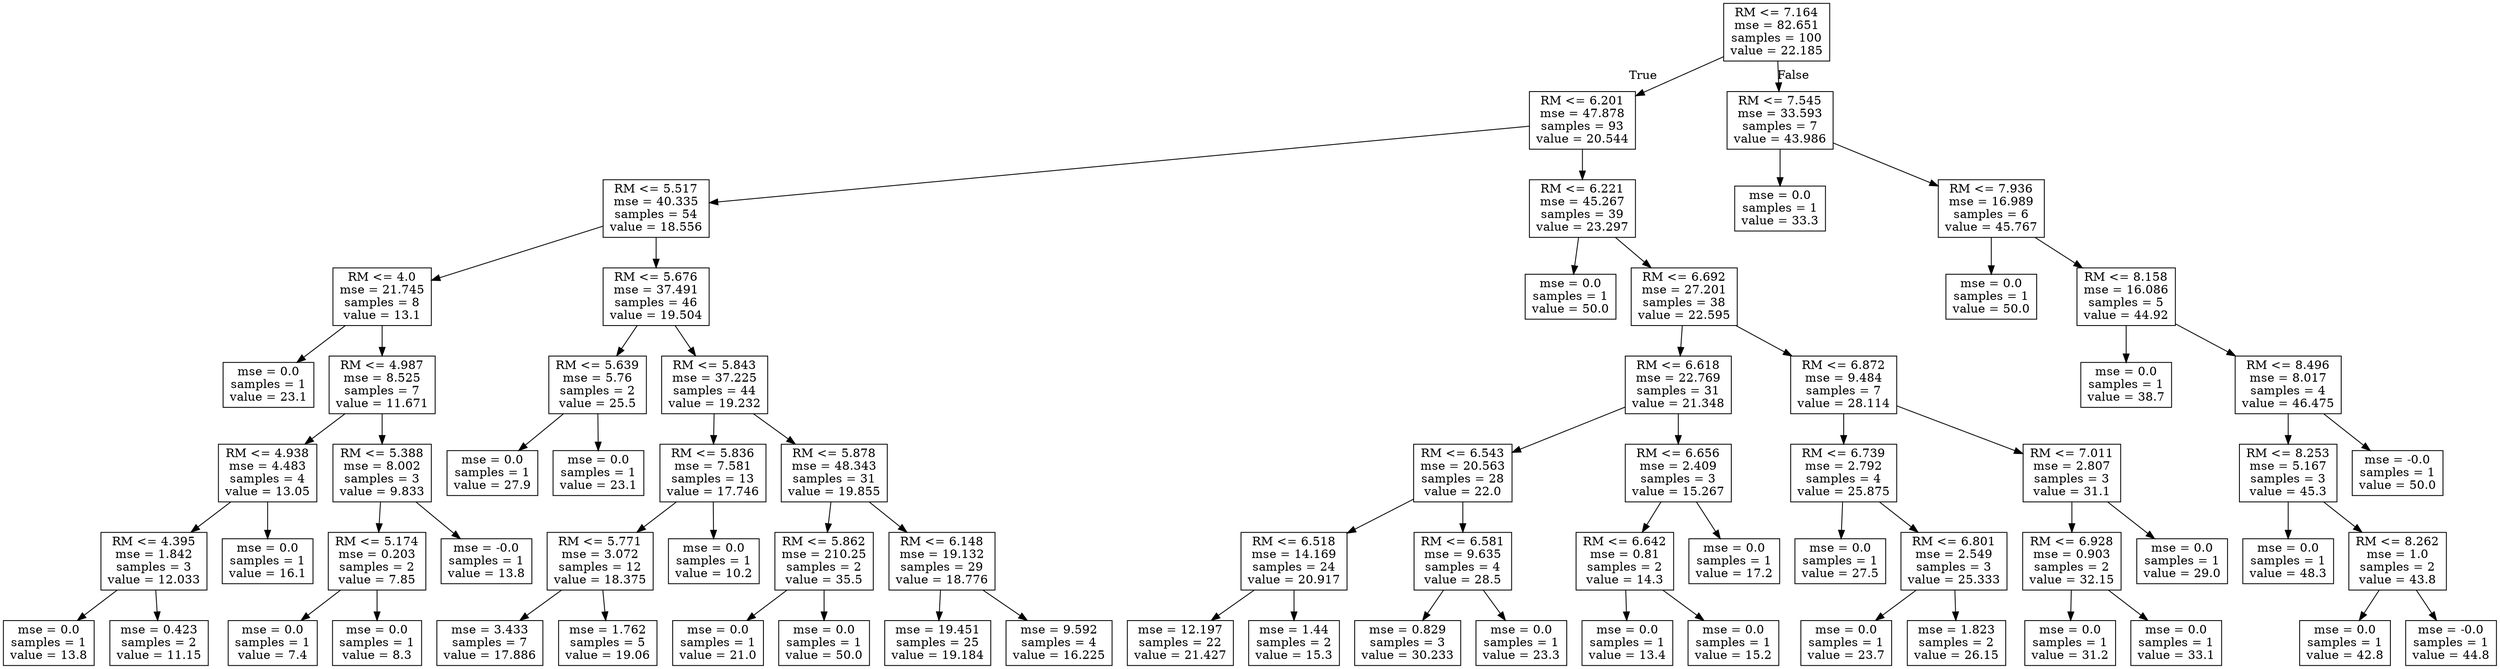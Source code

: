 digraph Tree {
node [shape=box] ;
0 [label="RM <= 7.164\nmse = 82.651\nsamples = 100\nvalue = 22.185"] ;
1 [label="RM <= 6.201\nmse = 47.878\nsamples = 93\nvalue = 20.544"] ;
0 -> 1 [labeldistance=2.5, labelangle=45, headlabel="True"] ;
2 [label="RM <= 5.517\nmse = 40.335\nsamples = 54\nvalue = 18.556"] ;
1 -> 2 ;
3 [label="RM <= 4.0\nmse = 21.745\nsamples = 8\nvalue = 13.1"] ;
2 -> 3 ;
4 [label="mse = 0.0\nsamples = 1\nvalue = 23.1"] ;
3 -> 4 ;
5 [label="RM <= 4.987\nmse = 8.525\nsamples = 7\nvalue = 11.671"] ;
3 -> 5 ;
6 [label="RM <= 4.938\nmse = 4.483\nsamples = 4\nvalue = 13.05"] ;
5 -> 6 ;
7 [label="RM <= 4.395\nmse = 1.842\nsamples = 3\nvalue = 12.033"] ;
6 -> 7 ;
8 [label="mse = 0.0\nsamples = 1\nvalue = 13.8"] ;
7 -> 8 ;
9 [label="mse = 0.423\nsamples = 2\nvalue = 11.15"] ;
7 -> 9 ;
10 [label="mse = 0.0\nsamples = 1\nvalue = 16.1"] ;
6 -> 10 ;
11 [label="RM <= 5.388\nmse = 8.002\nsamples = 3\nvalue = 9.833"] ;
5 -> 11 ;
12 [label="RM <= 5.174\nmse = 0.203\nsamples = 2\nvalue = 7.85"] ;
11 -> 12 ;
13 [label="mse = 0.0\nsamples = 1\nvalue = 7.4"] ;
12 -> 13 ;
14 [label="mse = 0.0\nsamples = 1\nvalue = 8.3"] ;
12 -> 14 ;
15 [label="mse = -0.0\nsamples = 1\nvalue = 13.8"] ;
11 -> 15 ;
16 [label="RM <= 5.676\nmse = 37.491\nsamples = 46\nvalue = 19.504"] ;
2 -> 16 ;
17 [label="RM <= 5.639\nmse = 5.76\nsamples = 2\nvalue = 25.5"] ;
16 -> 17 ;
18 [label="mse = 0.0\nsamples = 1\nvalue = 27.9"] ;
17 -> 18 ;
19 [label="mse = 0.0\nsamples = 1\nvalue = 23.1"] ;
17 -> 19 ;
20 [label="RM <= 5.843\nmse = 37.225\nsamples = 44\nvalue = 19.232"] ;
16 -> 20 ;
21 [label="RM <= 5.836\nmse = 7.581\nsamples = 13\nvalue = 17.746"] ;
20 -> 21 ;
22 [label="RM <= 5.771\nmse = 3.072\nsamples = 12\nvalue = 18.375"] ;
21 -> 22 ;
23 [label="mse = 3.433\nsamples = 7\nvalue = 17.886"] ;
22 -> 23 ;
24 [label="mse = 1.762\nsamples = 5\nvalue = 19.06"] ;
22 -> 24 ;
25 [label="mse = 0.0\nsamples = 1\nvalue = 10.2"] ;
21 -> 25 ;
26 [label="RM <= 5.878\nmse = 48.343\nsamples = 31\nvalue = 19.855"] ;
20 -> 26 ;
27 [label="RM <= 5.862\nmse = 210.25\nsamples = 2\nvalue = 35.5"] ;
26 -> 27 ;
28 [label="mse = 0.0\nsamples = 1\nvalue = 21.0"] ;
27 -> 28 ;
29 [label="mse = 0.0\nsamples = 1\nvalue = 50.0"] ;
27 -> 29 ;
30 [label="RM <= 6.148\nmse = 19.132\nsamples = 29\nvalue = 18.776"] ;
26 -> 30 ;
31 [label="mse = 19.451\nsamples = 25\nvalue = 19.184"] ;
30 -> 31 ;
32 [label="mse = 9.592\nsamples = 4\nvalue = 16.225"] ;
30 -> 32 ;
33 [label="RM <= 6.221\nmse = 45.267\nsamples = 39\nvalue = 23.297"] ;
1 -> 33 ;
34 [label="mse = 0.0\nsamples = 1\nvalue = 50.0"] ;
33 -> 34 ;
35 [label="RM <= 6.692\nmse = 27.201\nsamples = 38\nvalue = 22.595"] ;
33 -> 35 ;
36 [label="RM <= 6.618\nmse = 22.769\nsamples = 31\nvalue = 21.348"] ;
35 -> 36 ;
37 [label="RM <= 6.543\nmse = 20.563\nsamples = 28\nvalue = 22.0"] ;
36 -> 37 ;
38 [label="RM <= 6.518\nmse = 14.169\nsamples = 24\nvalue = 20.917"] ;
37 -> 38 ;
39 [label="mse = 12.197\nsamples = 22\nvalue = 21.427"] ;
38 -> 39 ;
40 [label="mse = 1.44\nsamples = 2\nvalue = 15.3"] ;
38 -> 40 ;
41 [label="RM <= 6.581\nmse = 9.635\nsamples = 4\nvalue = 28.5"] ;
37 -> 41 ;
42 [label="mse = 0.829\nsamples = 3\nvalue = 30.233"] ;
41 -> 42 ;
43 [label="mse = 0.0\nsamples = 1\nvalue = 23.3"] ;
41 -> 43 ;
44 [label="RM <= 6.656\nmse = 2.409\nsamples = 3\nvalue = 15.267"] ;
36 -> 44 ;
45 [label="RM <= 6.642\nmse = 0.81\nsamples = 2\nvalue = 14.3"] ;
44 -> 45 ;
46 [label="mse = 0.0\nsamples = 1\nvalue = 13.4"] ;
45 -> 46 ;
47 [label="mse = 0.0\nsamples = 1\nvalue = 15.2"] ;
45 -> 47 ;
48 [label="mse = 0.0\nsamples = 1\nvalue = 17.2"] ;
44 -> 48 ;
49 [label="RM <= 6.872\nmse = 9.484\nsamples = 7\nvalue = 28.114"] ;
35 -> 49 ;
50 [label="RM <= 6.739\nmse = 2.792\nsamples = 4\nvalue = 25.875"] ;
49 -> 50 ;
51 [label="mse = 0.0\nsamples = 1\nvalue = 27.5"] ;
50 -> 51 ;
52 [label="RM <= 6.801\nmse = 2.549\nsamples = 3\nvalue = 25.333"] ;
50 -> 52 ;
53 [label="mse = 0.0\nsamples = 1\nvalue = 23.7"] ;
52 -> 53 ;
54 [label="mse = 1.823\nsamples = 2\nvalue = 26.15"] ;
52 -> 54 ;
55 [label="RM <= 7.011\nmse = 2.807\nsamples = 3\nvalue = 31.1"] ;
49 -> 55 ;
56 [label="RM <= 6.928\nmse = 0.903\nsamples = 2\nvalue = 32.15"] ;
55 -> 56 ;
57 [label="mse = 0.0\nsamples = 1\nvalue = 31.2"] ;
56 -> 57 ;
58 [label="mse = 0.0\nsamples = 1\nvalue = 33.1"] ;
56 -> 58 ;
59 [label="mse = 0.0\nsamples = 1\nvalue = 29.0"] ;
55 -> 59 ;
60 [label="RM <= 7.545\nmse = 33.593\nsamples = 7\nvalue = 43.986"] ;
0 -> 60 [labeldistance=2.5, labelangle=-45, headlabel="False"] ;
61 [label="mse = 0.0\nsamples = 1\nvalue = 33.3"] ;
60 -> 61 ;
62 [label="RM <= 7.936\nmse = 16.989\nsamples = 6\nvalue = 45.767"] ;
60 -> 62 ;
63 [label="mse = 0.0\nsamples = 1\nvalue = 50.0"] ;
62 -> 63 ;
64 [label="RM <= 8.158\nmse = 16.086\nsamples = 5\nvalue = 44.92"] ;
62 -> 64 ;
65 [label="mse = 0.0\nsamples = 1\nvalue = 38.7"] ;
64 -> 65 ;
66 [label="RM <= 8.496\nmse = 8.017\nsamples = 4\nvalue = 46.475"] ;
64 -> 66 ;
67 [label="RM <= 8.253\nmse = 5.167\nsamples = 3\nvalue = 45.3"] ;
66 -> 67 ;
68 [label="mse = 0.0\nsamples = 1\nvalue = 48.3"] ;
67 -> 68 ;
69 [label="RM <= 8.262\nmse = 1.0\nsamples = 2\nvalue = 43.8"] ;
67 -> 69 ;
70 [label="mse = 0.0\nsamples = 1\nvalue = 42.8"] ;
69 -> 70 ;
71 [label="mse = -0.0\nsamples = 1\nvalue = 44.8"] ;
69 -> 71 ;
72 [label="mse = -0.0\nsamples = 1\nvalue = 50.0"] ;
66 -> 72 ;
}